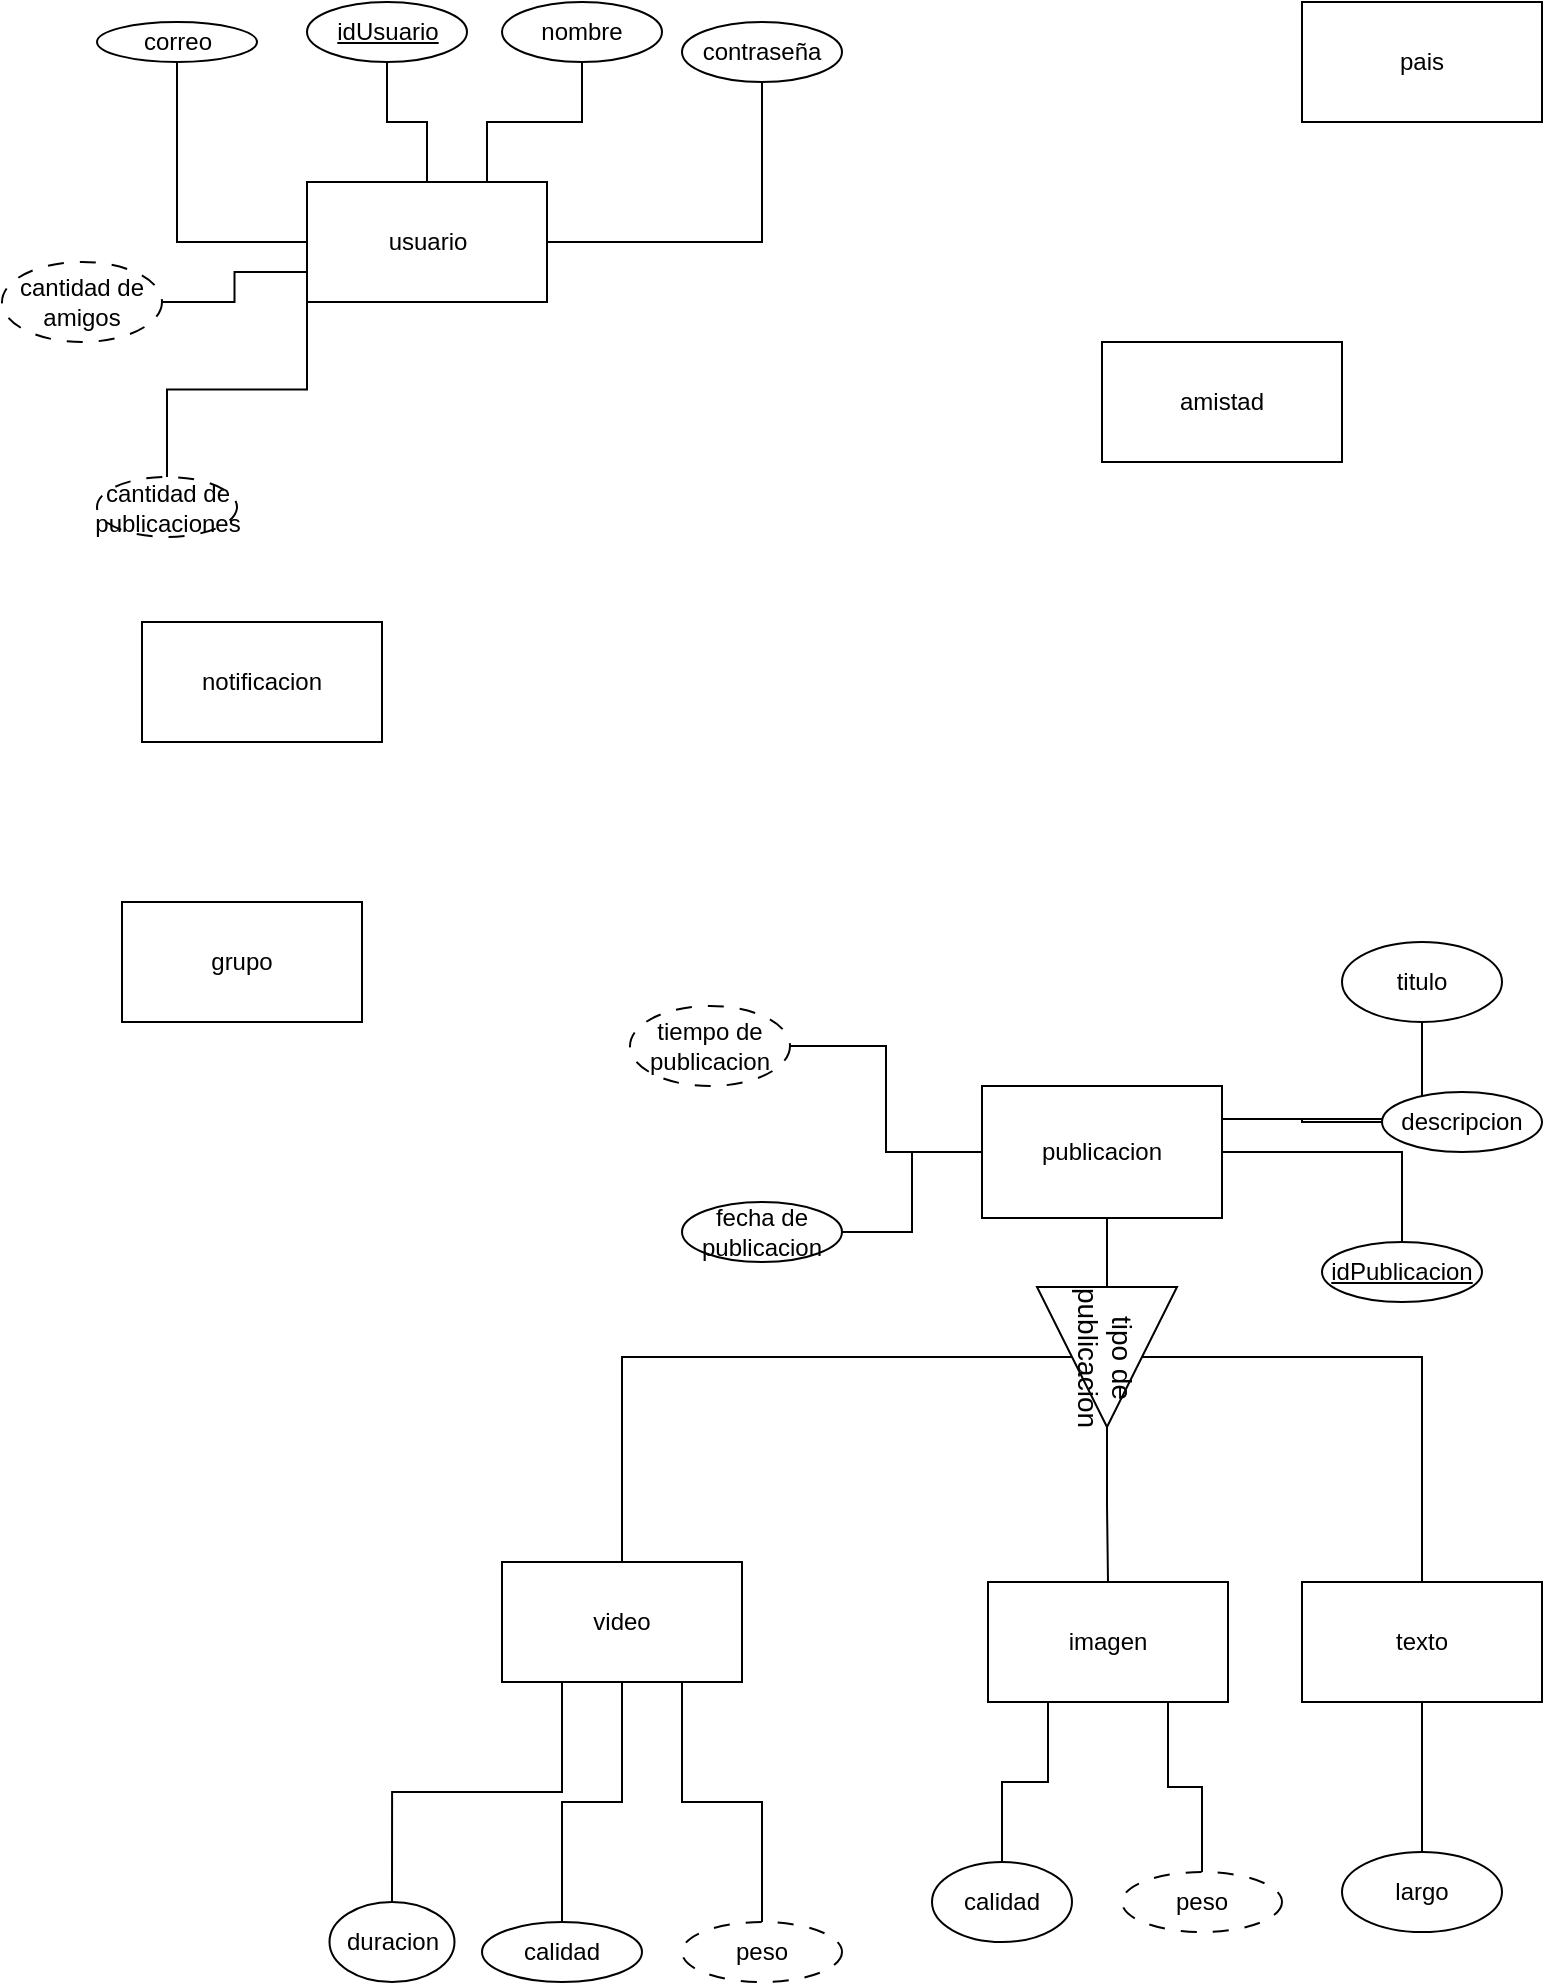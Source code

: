 <mxfile version="28.1.2">
  <diagram name="Página-1" id="0Kt5R7bjulejsB0Uk9oF">
    <mxGraphModel dx="1123" dy="737" grid="1" gridSize="10" guides="1" tooltips="1" connect="1" arrows="1" fold="1" page="1" pageScale="1" pageWidth="827" pageHeight="1169" math="0" shadow="0">
      <root>
        <mxCell id="0" />
        <mxCell id="1" parent="0" />
        <mxCell id="UoxyUdXViSNJjg3RENQD-1" value="usuario" style="rounded=0;whiteSpace=wrap;html=1;" vertex="1" parent="1">
          <mxGeometry x="172.5" y="100" width="120" height="60" as="geometry" />
        </mxCell>
        <mxCell id="UoxyUdXViSNJjg3RENQD-2" value="amistad" style="whiteSpace=wrap;html=1;" vertex="1" parent="1">
          <mxGeometry x="570" y="180" width="120" height="60" as="geometry" />
        </mxCell>
        <mxCell id="UoxyUdXViSNJjg3RENQD-16" style="edgeStyle=orthogonalEdgeStyle;rounded=0;orthogonalLoop=1;jettySize=auto;html=1;exitX=1;exitY=0.5;exitDx=0;exitDy=0;endArrow=none;endFill=0;" edge="1" parent="1" source="UoxyUdXViSNJjg3RENQD-3" target="UoxyUdXViSNJjg3RENQD-13">
          <mxGeometry relative="1" as="geometry" />
        </mxCell>
        <mxCell id="UoxyUdXViSNJjg3RENQD-23" style="edgeStyle=orthogonalEdgeStyle;rounded=0;orthogonalLoop=1;jettySize=auto;html=1;exitX=0.5;exitY=1;exitDx=0;exitDy=0;entryX=0;entryY=0.5;entryDx=0;entryDy=0;endArrow=none;endFill=0;" edge="1" parent="1" source="UoxyUdXViSNJjg3RENQD-3" target="UoxyUdXViSNJjg3RENQD-19">
          <mxGeometry relative="1" as="geometry" />
        </mxCell>
        <mxCell id="UoxyUdXViSNJjg3RENQD-25" style="edgeStyle=orthogonalEdgeStyle;rounded=0;orthogonalLoop=1;jettySize=auto;html=1;exitX=1;exitY=0.25;exitDx=0;exitDy=0;entryX=0.5;entryY=1;entryDx=0;entryDy=0;endArrow=none;endFill=0;" edge="1" parent="1" source="UoxyUdXViSNJjg3RENQD-3" target="UoxyUdXViSNJjg3RENQD-24">
          <mxGeometry relative="1" as="geometry" />
        </mxCell>
        <mxCell id="UoxyUdXViSNJjg3RENQD-3" value="publicacion" style="whiteSpace=wrap;html=1;" vertex="1" parent="1">
          <mxGeometry x="510" y="552" width="120" height="66" as="geometry" />
        </mxCell>
        <mxCell id="UoxyUdXViSNJjg3RENQD-4" value="grupo" style="whiteSpace=wrap;html=1;" vertex="1" parent="1">
          <mxGeometry x="80" y="460" width="120" height="60" as="geometry" />
        </mxCell>
        <mxCell id="UoxyUdXViSNJjg3RENQD-5" value="notificacion" style="whiteSpace=wrap;html=1;" vertex="1" parent="1">
          <mxGeometry x="90" y="320" width="120" height="60" as="geometry" />
        </mxCell>
        <mxCell id="UoxyUdXViSNJjg3RENQD-6" value="pais" style="whiteSpace=wrap;html=1;" vertex="1" parent="1">
          <mxGeometry x="670" y="10" width="120" height="60" as="geometry" />
        </mxCell>
        <mxCell id="UoxyUdXViSNJjg3RENQD-13" value="&lt;u&gt;idPublicacion&lt;/u&gt;" style="ellipse;whiteSpace=wrap;html=1;" vertex="1" parent="1">
          <mxGeometry x="680" y="630" width="80" height="30" as="geometry" />
        </mxCell>
        <mxCell id="UoxyUdXViSNJjg3RENQD-32" style="edgeStyle=orthogonalEdgeStyle;rounded=0;orthogonalLoop=1;jettySize=auto;html=1;exitX=0.25;exitY=1;exitDx=0;exitDy=0;endArrow=none;endFill=0;" edge="1" parent="1" source="UoxyUdXViSNJjg3RENQD-14" target="UoxyUdXViSNJjg3RENQD-29">
          <mxGeometry relative="1" as="geometry" />
        </mxCell>
        <mxCell id="UoxyUdXViSNJjg3RENQD-33" style="edgeStyle=orthogonalEdgeStyle;rounded=0;orthogonalLoop=1;jettySize=auto;html=1;exitX=0.5;exitY=1;exitDx=0;exitDy=0;entryX=0.5;entryY=0;entryDx=0;entryDy=0;endArrow=none;endFill=0;" edge="1" parent="1" source="UoxyUdXViSNJjg3RENQD-14" target="UoxyUdXViSNJjg3RENQD-31">
          <mxGeometry relative="1" as="geometry" />
        </mxCell>
        <mxCell id="UoxyUdXViSNJjg3RENQD-34" style="edgeStyle=orthogonalEdgeStyle;rounded=0;orthogonalLoop=1;jettySize=auto;html=1;exitX=0.75;exitY=1;exitDx=0;exitDy=0;endArrow=none;endFill=0;" edge="1" parent="1" source="UoxyUdXViSNJjg3RENQD-14" target="UoxyUdXViSNJjg3RENQD-30">
          <mxGeometry relative="1" as="geometry" />
        </mxCell>
        <mxCell id="UoxyUdXViSNJjg3RENQD-14" value="video" style="whiteSpace=wrap;html=1;" vertex="1" parent="1">
          <mxGeometry x="270" y="790" width="120" height="60" as="geometry" />
        </mxCell>
        <mxCell id="UoxyUdXViSNJjg3RENQD-38" style="edgeStyle=orthogonalEdgeStyle;rounded=0;orthogonalLoop=1;jettySize=auto;html=1;exitX=0.25;exitY=1;exitDx=0;exitDy=0;endArrow=none;endFill=0;" edge="1" parent="1" source="UoxyUdXViSNJjg3RENQD-17" target="UoxyUdXViSNJjg3RENQD-36">
          <mxGeometry relative="1" as="geometry" />
        </mxCell>
        <mxCell id="UoxyUdXViSNJjg3RENQD-39" style="edgeStyle=orthogonalEdgeStyle;rounded=0;orthogonalLoop=1;jettySize=auto;html=1;exitX=0.75;exitY=1;exitDx=0;exitDy=0;endArrow=none;endFill=0;" edge="1" parent="1" source="UoxyUdXViSNJjg3RENQD-17" target="UoxyUdXViSNJjg3RENQD-37">
          <mxGeometry relative="1" as="geometry" />
        </mxCell>
        <mxCell id="UoxyUdXViSNJjg3RENQD-17" value="imagen" style="whiteSpace=wrap;html=1;" vertex="1" parent="1">
          <mxGeometry x="513" y="800" width="120" height="60" as="geometry" />
        </mxCell>
        <mxCell id="UoxyUdXViSNJjg3RENQD-43" style="edgeStyle=orthogonalEdgeStyle;rounded=0;orthogonalLoop=1;jettySize=auto;html=1;exitX=0.5;exitY=1;exitDx=0;exitDy=0;entryX=0.5;entryY=0;entryDx=0;entryDy=0;endArrow=none;endFill=0;" edge="1" parent="1" source="UoxyUdXViSNJjg3RENQD-18" target="UoxyUdXViSNJjg3RENQD-42">
          <mxGeometry relative="1" as="geometry" />
        </mxCell>
        <mxCell id="UoxyUdXViSNJjg3RENQD-18" value="texto" style="whiteSpace=wrap;html=1;" vertex="1" parent="1">
          <mxGeometry x="670" y="800" width="120" height="60" as="geometry" />
        </mxCell>
        <mxCell id="UoxyUdXViSNJjg3RENQD-20" style="edgeStyle=orthogonalEdgeStyle;rounded=0;orthogonalLoop=1;jettySize=auto;html=1;exitX=0.5;exitY=0;exitDx=0;exitDy=0;entryX=0.5;entryY=0;entryDx=0;entryDy=0;endArrow=none;endFill=0;" edge="1" parent="1" source="UoxyUdXViSNJjg3RENQD-19" target="UoxyUdXViSNJjg3RENQD-18">
          <mxGeometry relative="1" as="geometry" />
        </mxCell>
        <mxCell id="UoxyUdXViSNJjg3RENQD-21" style="edgeStyle=orthogonalEdgeStyle;rounded=0;orthogonalLoop=1;jettySize=auto;html=1;exitX=1;exitY=0.5;exitDx=0;exitDy=0;endArrow=none;endFill=0;" edge="1" parent="1" source="UoxyUdXViSNJjg3RENQD-19" target="UoxyUdXViSNJjg3RENQD-17">
          <mxGeometry relative="1" as="geometry" />
        </mxCell>
        <mxCell id="UoxyUdXViSNJjg3RENQD-22" style="edgeStyle=orthogonalEdgeStyle;rounded=0;orthogonalLoop=1;jettySize=auto;html=1;exitX=0.5;exitY=1;exitDx=0;exitDy=0;entryX=0.5;entryY=0;entryDx=0;entryDy=0;endArrow=none;endFill=0;" edge="1" parent="1" source="UoxyUdXViSNJjg3RENQD-19" target="UoxyUdXViSNJjg3RENQD-14">
          <mxGeometry relative="1" as="geometry" />
        </mxCell>
        <mxCell id="UoxyUdXViSNJjg3RENQD-19" value="&lt;font style=&quot;font-size: 14px;&quot;&gt;tipo de publicacion&lt;/font&gt;" style="triangle;whiteSpace=wrap;html=1;rotation=90;" vertex="1" parent="1">
          <mxGeometry x="537.5" y="652.5" width="70" height="70" as="geometry" />
        </mxCell>
        <mxCell id="UoxyUdXViSNJjg3RENQD-24" value="titulo" style="ellipse;whiteSpace=wrap;html=1;" vertex="1" parent="1">
          <mxGeometry x="690" y="480" width="80" height="40" as="geometry" />
        </mxCell>
        <mxCell id="UoxyUdXViSNJjg3RENQD-27" style="edgeStyle=orthogonalEdgeStyle;rounded=0;orthogonalLoop=1;jettySize=auto;html=1;exitX=0;exitY=0.5;exitDx=0;exitDy=0;entryX=1;entryY=0.25;entryDx=0;entryDy=0;endArrow=none;endFill=0;" edge="1" parent="1" source="UoxyUdXViSNJjg3RENQD-26" target="UoxyUdXViSNJjg3RENQD-3">
          <mxGeometry relative="1" as="geometry" />
        </mxCell>
        <mxCell id="UoxyUdXViSNJjg3RENQD-26" value="descripcion" style="ellipse;whiteSpace=wrap;html=1;" vertex="1" parent="1">
          <mxGeometry x="710" y="555" width="80" height="30" as="geometry" />
        </mxCell>
        <mxCell id="UoxyUdXViSNJjg3RENQD-29" value="duracion" style="ellipse;whiteSpace=wrap;html=1;" vertex="1" parent="1">
          <mxGeometry x="183.75" y="960" width="62.5" height="40" as="geometry" />
        </mxCell>
        <mxCell id="UoxyUdXViSNJjg3RENQD-30" value="peso" style="ellipse;whiteSpace=wrap;html=1;dashed=1;dashPattern=8 8;" vertex="1" parent="1">
          <mxGeometry x="360" y="970" width="80" height="30" as="geometry" />
        </mxCell>
        <mxCell id="UoxyUdXViSNJjg3RENQD-31" value="calidad" style="ellipse;whiteSpace=wrap;html=1;" vertex="1" parent="1">
          <mxGeometry x="260" y="970" width="80" height="30" as="geometry" />
        </mxCell>
        <mxCell id="UoxyUdXViSNJjg3RENQD-36" value="calidad" style="ellipse;whiteSpace=wrap;html=1;" vertex="1" parent="1">
          <mxGeometry x="485" y="940" width="70" height="40" as="geometry" />
        </mxCell>
        <mxCell id="UoxyUdXViSNJjg3RENQD-37" value="peso" style="ellipse;whiteSpace=wrap;html=1;dashed=1;dashPattern=8 8;" vertex="1" parent="1">
          <mxGeometry x="580" y="945" width="80" height="30" as="geometry" />
        </mxCell>
        <mxCell id="UoxyUdXViSNJjg3RENQD-42" value="largo" style="ellipse;whiteSpace=wrap;html=1;" vertex="1" parent="1">
          <mxGeometry x="690" y="935" width="80" height="40" as="geometry" />
        </mxCell>
        <mxCell id="UoxyUdXViSNJjg3RENQD-55" style="edgeStyle=orthogonalEdgeStyle;rounded=0;orthogonalLoop=1;jettySize=auto;html=1;exitX=0.5;exitY=1;exitDx=0;exitDy=0;entryX=0.5;entryY=0;entryDx=0;entryDy=0;endArrow=none;endFill=0;" edge="1" parent="1" source="UoxyUdXViSNJjg3RENQD-44" target="UoxyUdXViSNJjg3RENQD-1">
          <mxGeometry relative="1" as="geometry" />
        </mxCell>
        <mxCell id="UoxyUdXViSNJjg3RENQD-44" value="&lt;u&gt;idUsuario&lt;/u&gt;" style="ellipse;whiteSpace=wrap;html=1;" vertex="1" parent="1">
          <mxGeometry x="172.5" y="10" width="80" height="30" as="geometry" />
        </mxCell>
        <mxCell id="UoxyUdXViSNJjg3RENQD-56" style="edgeStyle=orthogonalEdgeStyle;rounded=0;orthogonalLoop=1;jettySize=auto;html=1;exitX=0.5;exitY=1;exitDx=0;exitDy=0;entryX=0.75;entryY=0;entryDx=0;entryDy=0;endArrow=none;endFill=0;" edge="1" parent="1" source="UoxyUdXViSNJjg3RENQD-46" target="UoxyUdXViSNJjg3RENQD-1">
          <mxGeometry relative="1" as="geometry" />
        </mxCell>
        <mxCell id="UoxyUdXViSNJjg3RENQD-46" value="nombre" style="ellipse;whiteSpace=wrap;html=1;" vertex="1" parent="1">
          <mxGeometry x="270" y="10" width="80" height="30" as="geometry" />
        </mxCell>
        <mxCell id="UoxyUdXViSNJjg3RENQD-54" style="edgeStyle=orthogonalEdgeStyle;rounded=0;orthogonalLoop=1;jettySize=auto;html=1;exitX=0.5;exitY=1;exitDx=0;exitDy=0;entryX=0;entryY=0.5;entryDx=0;entryDy=0;endArrow=none;endFill=0;" edge="1" parent="1" source="UoxyUdXViSNJjg3RENQD-47" target="UoxyUdXViSNJjg3RENQD-1">
          <mxGeometry relative="1" as="geometry" />
        </mxCell>
        <mxCell id="UoxyUdXViSNJjg3RENQD-47" value="correo" style="ellipse;whiteSpace=wrap;html=1;" vertex="1" parent="1">
          <mxGeometry x="67.5" y="20" width="80" height="20" as="geometry" />
        </mxCell>
        <mxCell id="UoxyUdXViSNJjg3RENQD-57" style="edgeStyle=orthogonalEdgeStyle;rounded=0;orthogonalLoop=1;jettySize=auto;html=1;exitX=0.5;exitY=1;exitDx=0;exitDy=0;entryX=1;entryY=0.5;entryDx=0;entryDy=0;endArrow=none;endFill=0;" edge="1" parent="1" source="UoxyUdXViSNJjg3RENQD-48" target="UoxyUdXViSNJjg3RENQD-1">
          <mxGeometry relative="1" as="geometry" />
        </mxCell>
        <mxCell id="UoxyUdXViSNJjg3RENQD-48" value="contraseña" style="ellipse;whiteSpace=wrap;html=1;" vertex="1" parent="1">
          <mxGeometry x="360" y="20" width="80" height="30" as="geometry" />
        </mxCell>
        <mxCell id="UoxyUdXViSNJjg3RENQD-51" style="edgeStyle=orthogonalEdgeStyle;rounded=0;orthogonalLoop=1;jettySize=auto;html=1;exitX=1;exitY=0.5;exitDx=0;exitDy=0;endArrow=none;endFill=0;" edge="1" parent="1" source="UoxyUdXViSNJjg3RENQD-50" target="UoxyUdXViSNJjg3RENQD-3">
          <mxGeometry relative="1" as="geometry" />
        </mxCell>
        <mxCell id="UoxyUdXViSNJjg3RENQD-50" value="fecha de publicacion" style="ellipse;whiteSpace=wrap;html=1;" vertex="1" parent="1">
          <mxGeometry x="360" y="610" width="80" height="30" as="geometry" />
        </mxCell>
        <mxCell id="UoxyUdXViSNJjg3RENQD-53" style="edgeStyle=orthogonalEdgeStyle;rounded=0;orthogonalLoop=1;jettySize=auto;html=1;exitX=1;exitY=0.5;exitDx=0;exitDy=0;endArrow=none;endFill=0;" edge="1" parent="1" source="UoxyUdXViSNJjg3RENQD-52" target="UoxyUdXViSNJjg3RENQD-3">
          <mxGeometry relative="1" as="geometry" />
        </mxCell>
        <mxCell id="UoxyUdXViSNJjg3RENQD-52" value="tiempo de publicacion" style="ellipse;whiteSpace=wrap;html=1;dashed=1;dashPattern=8 8;" vertex="1" parent="1">
          <mxGeometry x="334" y="512" width="80" height="40" as="geometry" />
        </mxCell>
        <mxCell id="UoxyUdXViSNJjg3RENQD-62" style="edgeStyle=orthogonalEdgeStyle;rounded=0;orthogonalLoop=1;jettySize=auto;html=1;exitX=0.5;exitY=0;exitDx=0;exitDy=0;entryX=0;entryY=1;entryDx=0;entryDy=0;endArrow=none;endFill=0;" edge="1" parent="1" source="UoxyUdXViSNJjg3RENQD-59" target="UoxyUdXViSNJjg3RENQD-1">
          <mxGeometry relative="1" as="geometry" />
        </mxCell>
        <mxCell id="UoxyUdXViSNJjg3RENQD-59" value="cantidad de publicaciones" style="ellipse;whiteSpace=wrap;html=1;strokeColor=default;dashed=1;dashPattern=8 8;" vertex="1" parent="1">
          <mxGeometry x="67.5" y="247.5" width="70" height="30" as="geometry" />
        </mxCell>
        <mxCell id="UoxyUdXViSNJjg3RENQD-63" style="edgeStyle=orthogonalEdgeStyle;rounded=0;orthogonalLoop=1;jettySize=auto;html=1;exitX=1;exitY=0.5;exitDx=0;exitDy=0;entryX=0;entryY=0.75;entryDx=0;entryDy=0;endArrow=none;endFill=0;" edge="1" parent="1" source="UoxyUdXViSNJjg3RENQD-60" target="UoxyUdXViSNJjg3RENQD-1">
          <mxGeometry relative="1" as="geometry" />
        </mxCell>
        <mxCell id="UoxyUdXViSNJjg3RENQD-60" value="cantidad de amigos" style="ellipse;whiteSpace=wrap;html=1;dashed=1;dashPattern=8 8;" vertex="1" parent="1">
          <mxGeometry x="20" y="140" width="80" height="40" as="geometry" />
        </mxCell>
      </root>
    </mxGraphModel>
  </diagram>
</mxfile>
